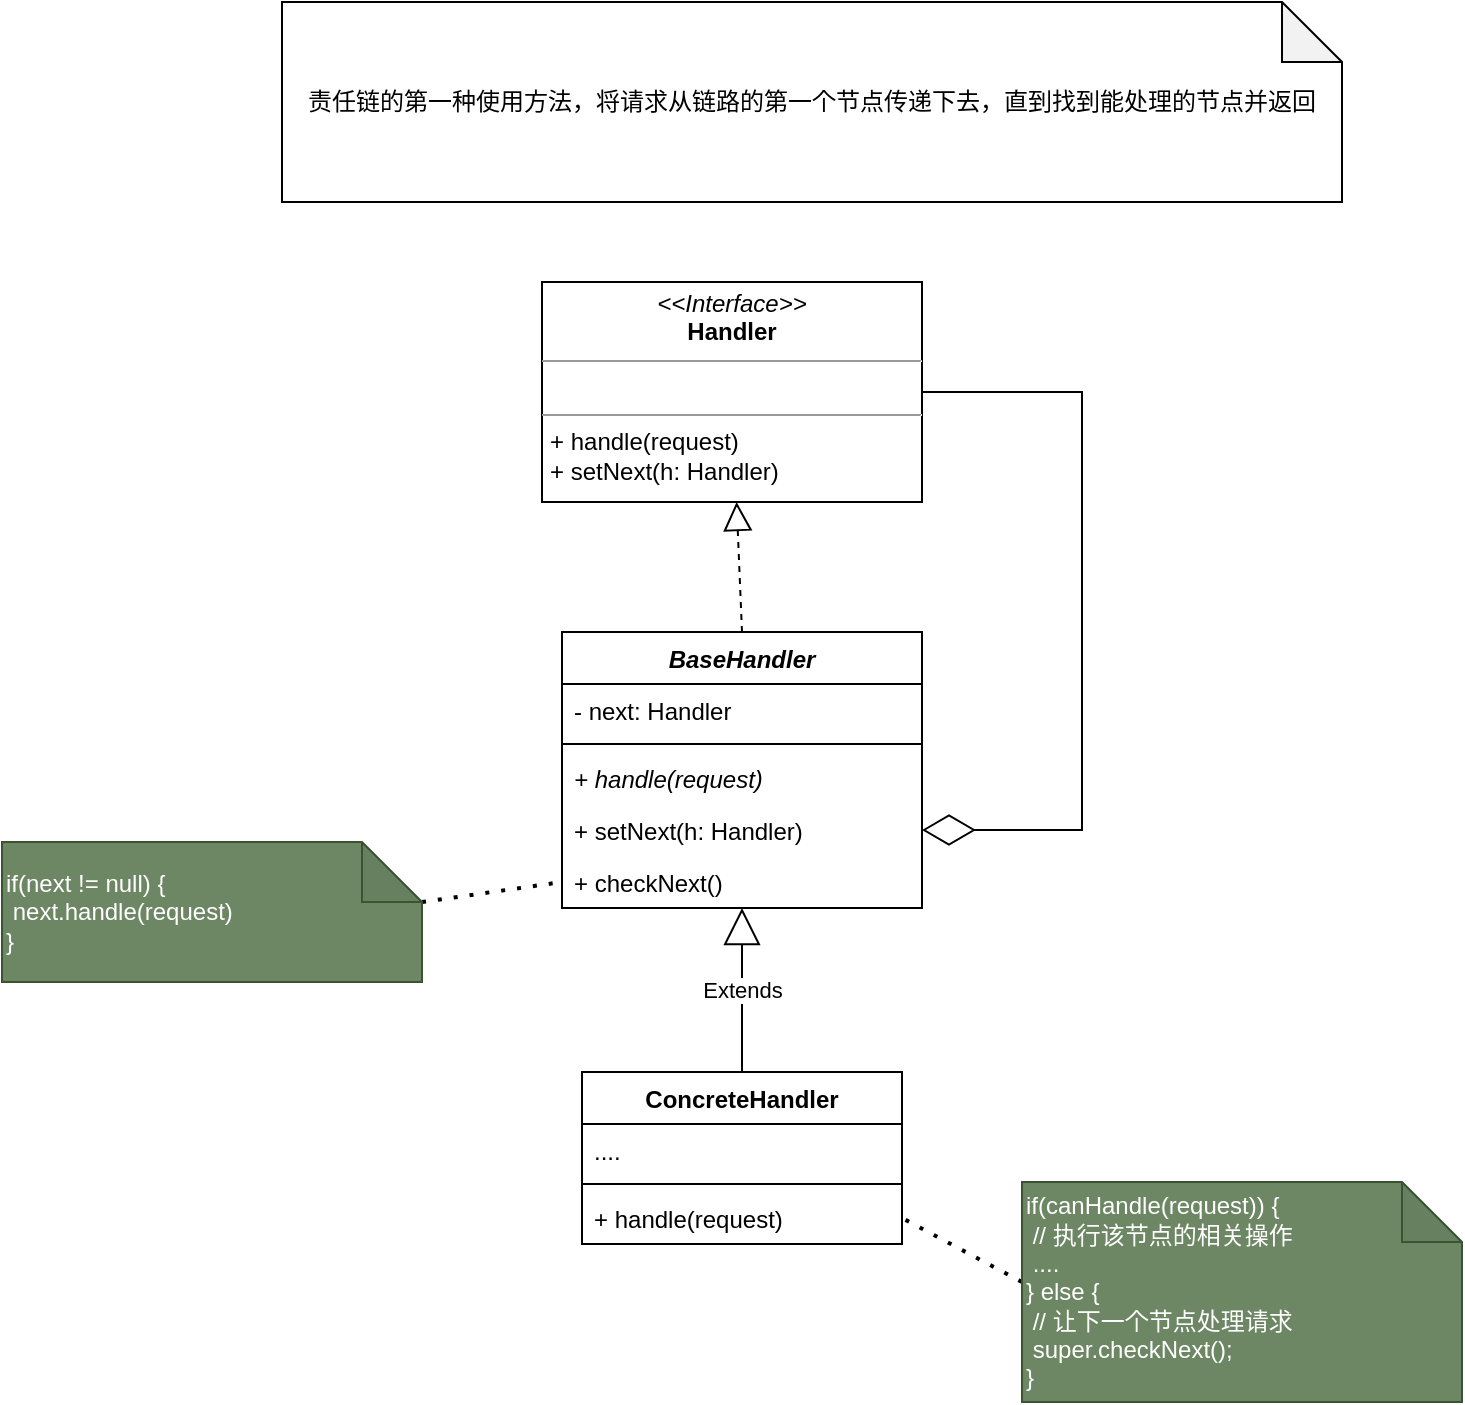 <mxfile version="20.5.1" type="github" pages="2">
  <diagram id="mCmm3zI2j_GmOsj9FlFo" name="第 1 页">
    <mxGraphModel dx="1550" dy="859" grid="1" gridSize="10" guides="1" tooltips="1" connect="1" arrows="1" fold="1" page="1" pageScale="1" pageWidth="827" pageHeight="1169" math="0" shadow="0">
      <root>
        <mxCell id="0" />
        <mxCell id="1" parent="0" />
        <mxCell id="C4u0nb96YWYIjX16NVma-1" value="&lt;p style=&quot;margin:0px;margin-top:4px;text-align:center;&quot;&gt;&lt;i&gt;&amp;lt;&amp;lt;Interface&amp;gt;&amp;gt;&lt;/i&gt;&lt;br&gt;&lt;b&gt;Handler&lt;/b&gt;&lt;/p&gt;&lt;hr size=&quot;1&quot;&gt;&lt;p style=&quot;margin:0px;margin-left:4px;&quot;&gt;&lt;br&gt;&lt;/p&gt;&lt;hr size=&quot;1&quot;&gt;&lt;p style=&quot;margin:0px;margin-left:4px;&quot;&gt;+ handle(request)&lt;br&gt;+ setNext(h: Handler)&lt;/p&gt;" style="verticalAlign=top;align=left;overflow=fill;fontSize=12;fontFamily=Helvetica;html=1;" vertex="1" parent="1">
          <mxGeometry x="300" y="160" width="190" height="110" as="geometry" />
        </mxCell>
        <mxCell id="C4u0nb96YWYIjX16NVma-2" value="BaseHandler" style="swimlane;fontStyle=3;align=center;verticalAlign=top;childLayout=stackLayout;horizontal=1;startSize=26;horizontalStack=0;resizeParent=1;resizeParentMax=0;resizeLast=0;collapsible=1;marginBottom=0;" vertex="1" parent="1">
          <mxGeometry x="310" y="335" width="180" height="138" as="geometry" />
        </mxCell>
        <mxCell id="C4u0nb96YWYIjX16NVma-3" value="- next: Handler" style="text;strokeColor=none;fillColor=none;align=left;verticalAlign=top;spacingLeft=4;spacingRight=4;overflow=hidden;rotatable=0;points=[[0,0.5],[1,0.5]];portConstraint=eastwest;" vertex="1" parent="C4u0nb96YWYIjX16NVma-2">
          <mxGeometry y="26" width="180" height="26" as="geometry" />
        </mxCell>
        <mxCell id="C4u0nb96YWYIjX16NVma-4" value="" style="line;strokeWidth=1;fillColor=none;align=left;verticalAlign=middle;spacingTop=-1;spacingLeft=3;spacingRight=3;rotatable=0;labelPosition=right;points=[];portConstraint=eastwest;strokeColor=inherit;" vertex="1" parent="C4u0nb96YWYIjX16NVma-2">
          <mxGeometry y="52" width="180" height="8" as="geometry" />
        </mxCell>
        <mxCell id="C4u0nb96YWYIjX16NVma-6" value="+ handle(request)" style="text;strokeColor=none;fillColor=none;align=left;verticalAlign=top;spacingLeft=4;spacingRight=4;overflow=hidden;rotatable=0;points=[[0,0.5],[1,0.5]];portConstraint=eastwest;fontStyle=2" vertex="1" parent="C4u0nb96YWYIjX16NVma-2">
          <mxGeometry y="60" width="180" height="26" as="geometry" />
        </mxCell>
        <mxCell id="C4u0nb96YWYIjX16NVma-5" value="+ setNext(h: Handler)" style="text;strokeColor=none;fillColor=none;align=left;verticalAlign=top;spacingLeft=4;spacingRight=4;overflow=hidden;rotatable=0;points=[[0,0.5],[1,0.5]];portConstraint=eastwest;" vertex="1" parent="C4u0nb96YWYIjX16NVma-2">
          <mxGeometry y="86" width="180" height="26" as="geometry" />
        </mxCell>
        <mxCell id="C4u0nb96YWYIjX16NVma-7" value="+ checkNext()" style="text;strokeColor=none;fillColor=none;align=left;verticalAlign=top;spacingLeft=4;spacingRight=4;overflow=hidden;rotatable=0;points=[[0,0.5],[1,0.5]];portConstraint=eastwest;" vertex="1" parent="C4u0nb96YWYIjX16NVma-2">
          <mxGeometry y="112" width="180" height="26" as="geometry" />
        </mxCell>
        <mxCell id="C4u0nb96YWYIjX16NVma-8" value="ConcreteHandler" style="swimlane;fontStyle=1;align=center;verticalAlign=top;childLayout=stackLayout;horizontal=1;startSize=26;horizontalStack=0;resizeParent=1;resizeParentMax=0;resizeLast=0;collapsible=1;marginBottom=0;" vertex="1" parent="1">
          <mxGeometry x="320" y="555" width="160" height="86" as="geometry" />
        </mxCell>
        <mxCell id="C4u0nb96YWYIjX16NVma-9" value="...." style="text;strokeColor=none;fillColor=none;align=left;verticalAlign=top;spacingLeft=4;spacingRight=4;overflow=hidden;rotatable=0;points=[[0,0.5],[1,0.5]];portConstraint=eastwest;" vertex="1" parent="C4u0nb96YWYIjX16NVma-8">
          <mxGeometry y="26" width="160" height="26" as="geometry" />
        </mxCell>
        <mxCell id="C4u0nb96YWYIjX16NVma-10" value="" style="line;strokeWidth=1;fillColor=none;align=left;verticalAlign=middle;spacingTop=-1;spacingLeft=3;spacingRight=3;rotatable=0;labelPosition=right;points=[];portConstraint=eastwest;strokeColor=inherit;" vertex="1" parent="C4u0nb96YWYIjX16NVma-8">
          <mxGeometry y="52" width="160" height="8" as="geometry" />
        </mxCell>
        <mxCell id="C4u0nb96YWYIjX16NVma-11" value="+ handle(request)" style="text;strokeColor=none;fillColor=none;align=left;verticalAlign=top;spacingLeft=4;spacingRight=4;overflow=hidden;rotatable=0;points=[[0,0.5],[1,0.5]];portConstraint=eastwest;" vertex="1" parent="C4u0nb96YWYIjX16NVma-8">
          <mxGeometry y="60" width="160" height="26" as="geometry" />
        </mxCell>
        <mxCell id="C4u0nb96YWYIjX16NVma-12" value="责任链的第一种使用方法，将请求从链路的第一个节点传递下去，直到找到能处理的节点并返回" style="shape=note;whiteSpace=wrap;html=1;backgroundOutline=1;darkOpacity=0.05;" vertex="1" parent="1">
          <mxGeometry x="170" y="20" width="530" height="100" as="geometry" />
        </mxCell>
        <mxCell id="C4u0nb96YWYIjX16NVma-13" value="" style="endArrow=block;dashed=1;endFill=0;endSize=12;html=1;rounded=0;exitX=0.5;exitY=0;exitDx=0;exitDy=0;" edge="1" parent="1" source="C4u0nb96YWYIjX16NVma-2" target="C4u0nb96YWYIjX16NVma-1">
          <mxGeometry width="160" relative="1" as="geometry">
            <mxPoint x="420" y="300" as="sourcePoint" />
            <mxPoint x="580" y="300" as="targetPoint" />
          </mxGeometry>
        </mxCell>
        <mxCell id="C4u0nb96YWYIjX16NVma-14" value="Extends" style="endArrow=block;endSize=16;endFill=0;html=1;rounded=0;exitX=0.5;exitY=0;exitDx=0;exitDy=0;" edge="1" parent="1" source="C4u0nb96YWYIjX16NVma-8" target="C4u0nb96YWYIjX16NVma-7">
          <mxGeometry width="160" relative="1" as="geometry">
            <mxPoint x="500" y="515" as="sourcePoint" />
            <mxPoint x="660" y="515" as="targetPoint" />
          </mxGeometry>
        </mxCell>
        <mxCell id="C4u0nb96YWYIjX16NVma-15" value="" style="endArrow=diamondThin;endFill=0;endSize=24;html=1;rounded=0;exitX=1;exitY=0.5;exitDx=0;exitDy=0;entryX=1;entryY=0.5;entryDx=0;entryDy=0;" edge="1" parent="1" source="C4u0nb96YWYIjX16NVma-1" target="C4u0nb96YWYIjX16NVma-5">
          <mxGeometry width="160" relative="1" as="geometry">
            <mxPoint x="570" y="370" as="sourcePoint" />
            <mxPoint x="730" y="370" as="targetPoint" />
            <Array as="points">
              <mxPoint x="570" y="215" />
              <mxPoint x="570" y="434" />
            </Array>
          </mxGeometry>
        </mxCell>
        <mxCell id="C4u0nb96YWYIjX16NVma-16" value="" style="endArrow=none;dashed=1;html=1;dashPattern=1 3;strokeWidth=2;rounded=0;entryX=1;entryY=0.5;entryDx=0;entryDy=0;" edge="1" parent="1" target="C4u0nb96YWYIjX16NVma-11">
          <mxGeometry width="50" height="50" relative="1" as="geometry">
            <mxPoint x="540" y="660" as="sourcePoint" />
            <mxPoint x="610" y="630" as="targetPoint" />
          </mxGeometry>
        </mxCell>
        <mxCell id="C4u0nb96YWYIjX16NVma-17" value="if(canHandle(request)) {&lt;br&gt;&lt;span style=&quot;white-space: pre;&quot;&gt;	&lt;/span&gt;// 执行该节点的相关操作&lt;br&gt;&lt;span style=&quot;white-space: pre;&quot;&gt;	&lt;/span&gt;....&lt;br&gt;} else {&lt;br&gt;&lt;span style=&quot;white-space: pre;&quot;&gt;	&lt;/span&gt;// 让下一个节点处理请求&lt;br&gt;&lt;span style=&quot;white-space: pre;&quot;&gt;	&lt;/span&gt;super.checkNext();&lt;br&gt;}" style="shape=note;whiteSpace=wrap;html=1;backgroundOutline=1;darkOpacity=0.05;align=left;fillColor=#6d8764;fontColor=#ffffff;strokeColor=#3A5431;" vertex="1" parent="1">
          <mxGeometry x="540" y="610" width="220" height="110" as="geometry" />
        </mxCell>
        <mxCell id="OwGyBvAivbvdNQ60tAYU-1" value="" style="endArrow=none;dashed=1;html=1;dashPattern=1 3;strokeWidth=2;rounded=0;entryX=0;entryY=0.5;entryDx=0;entryDy=0;" edge="1" parent="1" target="C4u0nb96YWYIjX16NVma-7">
          <mxGeometry width="50" height="50" relative="1" as="geometry">
            <mxPoint x="240" y="470" as="sourcePoint" />
            <mxPoint x="320" y="450" as="targetPoint" />
          </mxGeometry>
        </mxCell>
        <mxCell id="OwGyBvAivbvdNQ60tAYU-2" value="if(next != null) {&lt;br&gt;&lt;span style=&quot;white-space: pre;&quot;&gt;	&lt;/span&gt;next.handle(request)&lt;br&gt;}" style="shape=note;whiteSpace=wrap;html=1;backgroundOutline=1;darkOpacity=0.05;align=left;fillColor=#6d8764;fontColor=#ffffff;strokeColor=#3A5431;" vertex="1" parent="1">
          <mxGeometry x="30" y="440" width="210" height="70" as="geometry" />
        </mxCell>
      </root>
    </mxGraphModel>
  </diagram>
  <diagram id="ovzj7k6wUz81OPWHbbYM" name="第 2 页">
    <mxGraphModel dx="1550" dy="859" grid="1" gridSize="10" guides="1" tooltips="1" connect="1" arrows="1" fold="1" page="1" pageScale="1" pageWidth="827" pageHeight="1169" math="0" shadow="0">
      <root>
        <mxCell id="0" />
        <mxCell id="1" parent="0" />
        <mxCell id="g_CpFxgfrECf_qmhyYUG-1" value="BaseFilter" style="swimlane;fontStyle=3;align=center;verticalAlign=top;childLayout=stackLayout;horizontal=1;startSize=26;horizontalStack=0;resizeParent=1;resizeParentMax=0;resizeLast=0;collapsible=1;marginBottom=0;" vertex="1" parent="1">
          <mxGeometry x="335" y="390" width="160" height="138" as="geometry" />
        </mxCell>
        <mxCell id="g_CpFxgfrECf_qmhyYUG-2" value="- next: Filter" style="text;strokeColor=none;fillColor=none;align=left;verticalAlign=top;spacingLeft=4;spacingRight=4;overflow=hidden;rotatable=0;points=[[0,0.5],[1,0.5]];portConstraint=eastwest;" vertex="1" parent="g_CpFxgfrECf_qmhyYUG-1">
          <mxGeometry y="26" width="160" height="26" as="geometry" />
        </mxCell>
        <mxCell id="g_CpFxgfrECf_qmhyYUG-3" value="" style="line;strokeWidth=1;fillColor=none;align=left;verticalAlign=middle;spacingTop=-1;spacingLeft=3;spacingRight=3;rotatable=0;labelPosition=right;points=[];portConstraint=eastwest;strokeColor=inherit;" vertex="1" parent="g_CpFxgfrECf_qmhyYUG-1">
          <mxGeometry y="52" width="160" height="8" as="geometry" />
        </mxCell>
        <mxCell id="g_CpFxgfrECf_qmhyYUG-4" value="+ doFilter(request)" style="text;strokeColor=none;fillColor=none;align=left;verticalAlign=top;spacingLeft=4;spacingRight=4;overflow=hidden;rotatable=0;points=[[0,0.5],[1,0.5]];portConstraint=eastwest;fontStyle=2" vertex="1" parent="g_CpFxgfrECf_qmhyYUG-1">
          <mxGeometry y="60" width="160" height="26" as="geometry" />
        </mxCell>
        <mxCell id="g_CpFxgfrECf_qmhyYUG-5" value="+ setNext(f: Filter)" style="text;strokeColor=none;fillColor=none;align=left;verticalAlign=top;spacingLeft=4;spacingRight=4;overflow=hidden;rotatable=0;points=[[0,0.5],[1,0.5]];portConstraint=eastwest;fontStyle=0" vertex="1" parent="g_CpFxgfrECf_qmhyYUG-1">
          <mxGeometry y="86" width="160" height="26" as="geometry" />
        </mxCell>
        <mxCell id="g_CpFxgfrECf_qmhyYUG-6" value="+ checkNext()" style="text;strokeColor=none;fillColor=none;align=left;verticalAlign=top;spacingLeft=4;spacingRight=4;overflow=hidden;rotatable=0;points=[[0,0.5],[1,0.5]];portConstraint=eastwest;" vertex="1" parent="g_CpFxgfrECf_qmhyYUG-1">
          <mxGeometry y="112" width="160" height="26" as="geometry" />
        </mxCell>
        <mxCell id="g_CpFxgfrECf_qmhyYUG-7" value="&lt;p style=&quot;margin:0px;margin-top:4px;text-align:center;&quot;&gt;&lt;i&gt;&amp;lt;&amp;lt;Interface&amp;gt;&amp;gt;&lt;/i&gt;&lt;br&gt;&lt;b&gt;Filter&lt;/b&gt;&lt;/p&gt;&lt;p style=&quot;margin:0px;margin-left:4px;&quot;&gt;&lt;br&gt;&lt;/p&gt;&lt;hr size=&quot;1&quot;&gt;&lt;p style=&quot;margin:0px;margin-left:4px;&quot;&gt;+ doFilter(request)&lt;/p&gt;&lt;p style=&quot;margin:0px;margin-left:4px;&quot;&gt;+ setNext(f:&amp;nbsp;&lt;span style=&quot;text-align: center;&quot;&gt;Filter&lt;/span&gt;&lt;span style=&quot;background-color: initial;&quot;&gt;)&lt;/span&gt;&lt;/p&gt;" style="verticalAlign=top;align=left;overflow=fill;fontSize=12;fontFamily=Helvetica;html=1;" vertex="1" parent="1">
          <mxGeometry x="320" y="230" width="189" height="90" as="geometry" />
        </mxCell>
        <mxCell id="g_CpFxgfrECf_qmhyYUG-8" value="ConcreteFilter" style="swimlane;fontStyle=1;align=center;verticalAlign=top;childLayout=stackLayout;horizontal=1;startSize=26;horizontalStack=0;resizeParent=1;resizeParentMax=0;resizeLast=0;collapsible=1;marginBottom=0;" vertex="1" parent="1">
          <mxGeometry x="335" y="600" width="160" height="86" as="geometry" />
        </mxCell>
        <mxCell id="g_CpFxgfrECf_qmhyYUG-9" value="...." style="text;strokeColor=none;fillColor=none;align=left;verticalAlign=top;spacingLeft=4;spacingRight=4;overflow=hidden;rotatable=0;points=[[0,0.5],[1,0.5]];portConstraint=eastwest;" vertex="1" parent="g_CpFxgfrECf_qmhyYUG-8">
          <mxGeometry y="26" width="160" height="26" as="geometry" />
        </mxCell>
        <mxCell id="g_CpFxgfrECf_qmhyYUG-10" value="" style="line;strokeWidth=1;fillColor=none;align=left;verticalAlign=middle;spacingTop=-1;spacingLeft=3;spacingRight=3;rotatable=0;labelPosition=right;points=[];portConstraint=eastwest;strokeColor=inherit;" vertex="1" parent="g_CpFxgfrECf_qmhyYUG-8">
          <mxGeometry y="52" width="160" height="8" as="geometry" />
        </mxCell>
        <mxCell id="g_CpFxgfrECf_qmhyYUG-11" value="+ doFilter(request)" style="text;strokeColor=none;fillColor=none;align=left;verticalAlign=top;spacingLeft=4;spacingRight=4;overflow=hidden;rotatable=0;points=[[0,0.5],[1,0.5]];portConstraint=eastwest;" vertex="1" parent="g_CpFxgfrECf_qmhyYUG-8">
          <mxGeometry y="60" width="160" height="26" as="geometry" />
        </mxCell>
        <mxCell id="g_CpFxgfrECf_qmhyYUG-12" value="" style="endArrow=block;dashed=1;endFill=0;endSize=12;html=1;rounded=0;exitX=0.5;exitY=0;exitDx=0;exitDy=0;" edge="1" parent="1" source="g_CpFxgfrECf_qmhyYUG-1" target="g_CpFxgfrECf_qmhyYUG-7">
          <mxGeometry width="160" relative="1" as="geometry">
            <mxPoint x="469.5" y="290" as="sourcePoint" />
            <mxPoint x="629.5" y="290" as="targetPoint" />
          </mxGeometry>
        </mxCell>
        <mxCell id="g_CpFxgfrECf_qmhyYUG-13" value="Extends" style="endArrow=block;endSize=16;endFill=0;html=1;rounded=0;exitX=0.5;exitY=0;exitDx=0;exitDy=0;entryX=0.504;entryY=0.992;entryDx=0;entryDy=0;entryPerimeter=0;" edge="1" parent="1" source="g_CpFxgfrECf_qmhyYUG-8" target="g_CpFxgfrECf_qmhyYUG-6">
          <mxGeometry width="160" relative="1" as="geometry">
            <mxPoint x="460" y="540" as="sourcePoint" />
            <mxPoint x="620" y="540" as="targetPoint" />
          </mxGeometry>
        </mxCell>
        <mxCell id="g_CpFxgfrECf_qmhyYUG-14" value="" style="endArrow=diamondThin;endFill=0;endSize=24;html=1;rounded=0;entryX=1.019;entryY=1.146;entryDx=0;entryDy=0;entryPerimeter=0;exitX=1;exitY=0.5;exitDx=0;exitDy=0;" edge="1" parent="1" source="g_CpFxgfrECf_qmhyYUG-7" target="g_CpFxgfrECf_qmhyYUG-2">
          <mxGeometry width="160" relative="1" as="geometry">
            <mxPoint x="610" y="410" as="sourcePoint" />
            <mxPoint x="770" y="410" as="targetPoint" />
            <Array as="points">
              <mxPoint x="600" y="275" />
              <mxPoint x="600" y="446" />
            </Array>
          </mxGeometry>
        </mxCell>
        <mxCell id="g_CpFxgfrECf_qmhyYUG-15" value="" style="endArrow=none;dashed=1;html=1;dashPattern=1 3;strokeWidth=2;rounded=0;entryX=0;entryY=0.5;entryDx=0;entryDy=0;exitX=0;exitY=0;exitDx=210;exitDy=60;exitPerimeter=0;" edge="1" parent="1" source="g_CpFxgfrECf_qmhyYUG-16" target="g_CpFxgfrECf_qmhyYUG-6">
          <mxGeometry width="50" height="50" relative="1" as="geometry">
            <mxPoint x="230" y="510" as="sourcePoint" />
            <mxPoint x="200" y="490" as="targetPoint" />
          </mxGeometry>
        </mxCell>
        <mxCell id="g_CpFxgfrECf_qmhyYUG-16" value="if(next == null) {&lt;br&gt;&lt;span style=&quot;&quot;&gt;&lt;/span&gt;&amp;nbsp; &amp;nbsp; return true;&lt;br&gt;}&lt;br&gt;&lt;br&gt;&amp;nbsp; &amp;nbsp; return&amp;nbsp;&lt;span style=&quot;color: rgb(240, 240, 240);&quot;&gt;doFilter&lt;/span&gt;(&lt;span style=&quot;color: rgb(240, 240, 240); font-style: italic;&quot;&gt;request&lt;/span&gt;);" style="shape=note;whiteSpace=wrap;html=1;backgroundOutline=1;darkOpacity=0.05;align=left;fillColor=#6d8764;fontColor=#ffffff;strokeColor=#3A5431;" vertex="1" parent="1">
          <mxGeometry x="50" y="450" width="210" height="90" as="geometry" />
        </mxCell>
        <mxCell id="g_CpFxgfrECf_qmhyYUG-17" value="// 相关逻辑操作&lt;br&gt;.....&lt;br&gt;return checkNext();" style="shape=note;whiteSpace=wrap;html=1;backgroundOutline=1;darkOpacity=0.05;align=left;fillColor=#6d8764;fontColor=#ffffff;strokeColor=#3A5431;" vertex="1" parent="1">
          <mxGeometry x="570" y="660" width="190" height="64" as="geometry" />
        </mxCell>
        <mxCell id="g_CpFxgfrECf_qmhyYUG-18" value="" style="endArrow=none;dashed=1;html=1;dashPattern=1 3;strokeWidth=2;rounded=0;entryX=0;entryY=0.5;entryDx=0;entryDy=0;entryPerimeter=0;exitX=1;exitY=0.5;exitDx=0;exitDy=0;" edge="1" parent="1" source="g_CpFxgfrECf_qmhyYUG-11" target="g_CpFxgfrECf_qmhyYUG-17">
          <mxGeometry width="50" height="50" relative="1" as="geometry">
            <mxPoint x="470" y="770" as="sourcePoint" />
            <mxPoint x="520" y="720" as="targetPoint" />
          </mxGeometry>
        </mxCell>
        <mxCell id="g_CpFxgfrECf_qmhyYUG-19" value="责任链模式的第二种使用方法，将责任链串联构建成一个大的校验模块，只有全部节点校验通过才能执行真正的服务，只要其中一个责任链校验不通过，整体就返回false" style="shape=note;whiteSpace=wrap;html=1;backgroundOutline=1;darkOpacity=0.05;" vertex="1" parent="1">
          <mxGeometry x="190" y="50" width="520" height="100" as="geometry" />
        </mxCell>
      </root>
    </mxGraphModel>
  </diagram>
</mxfile>
